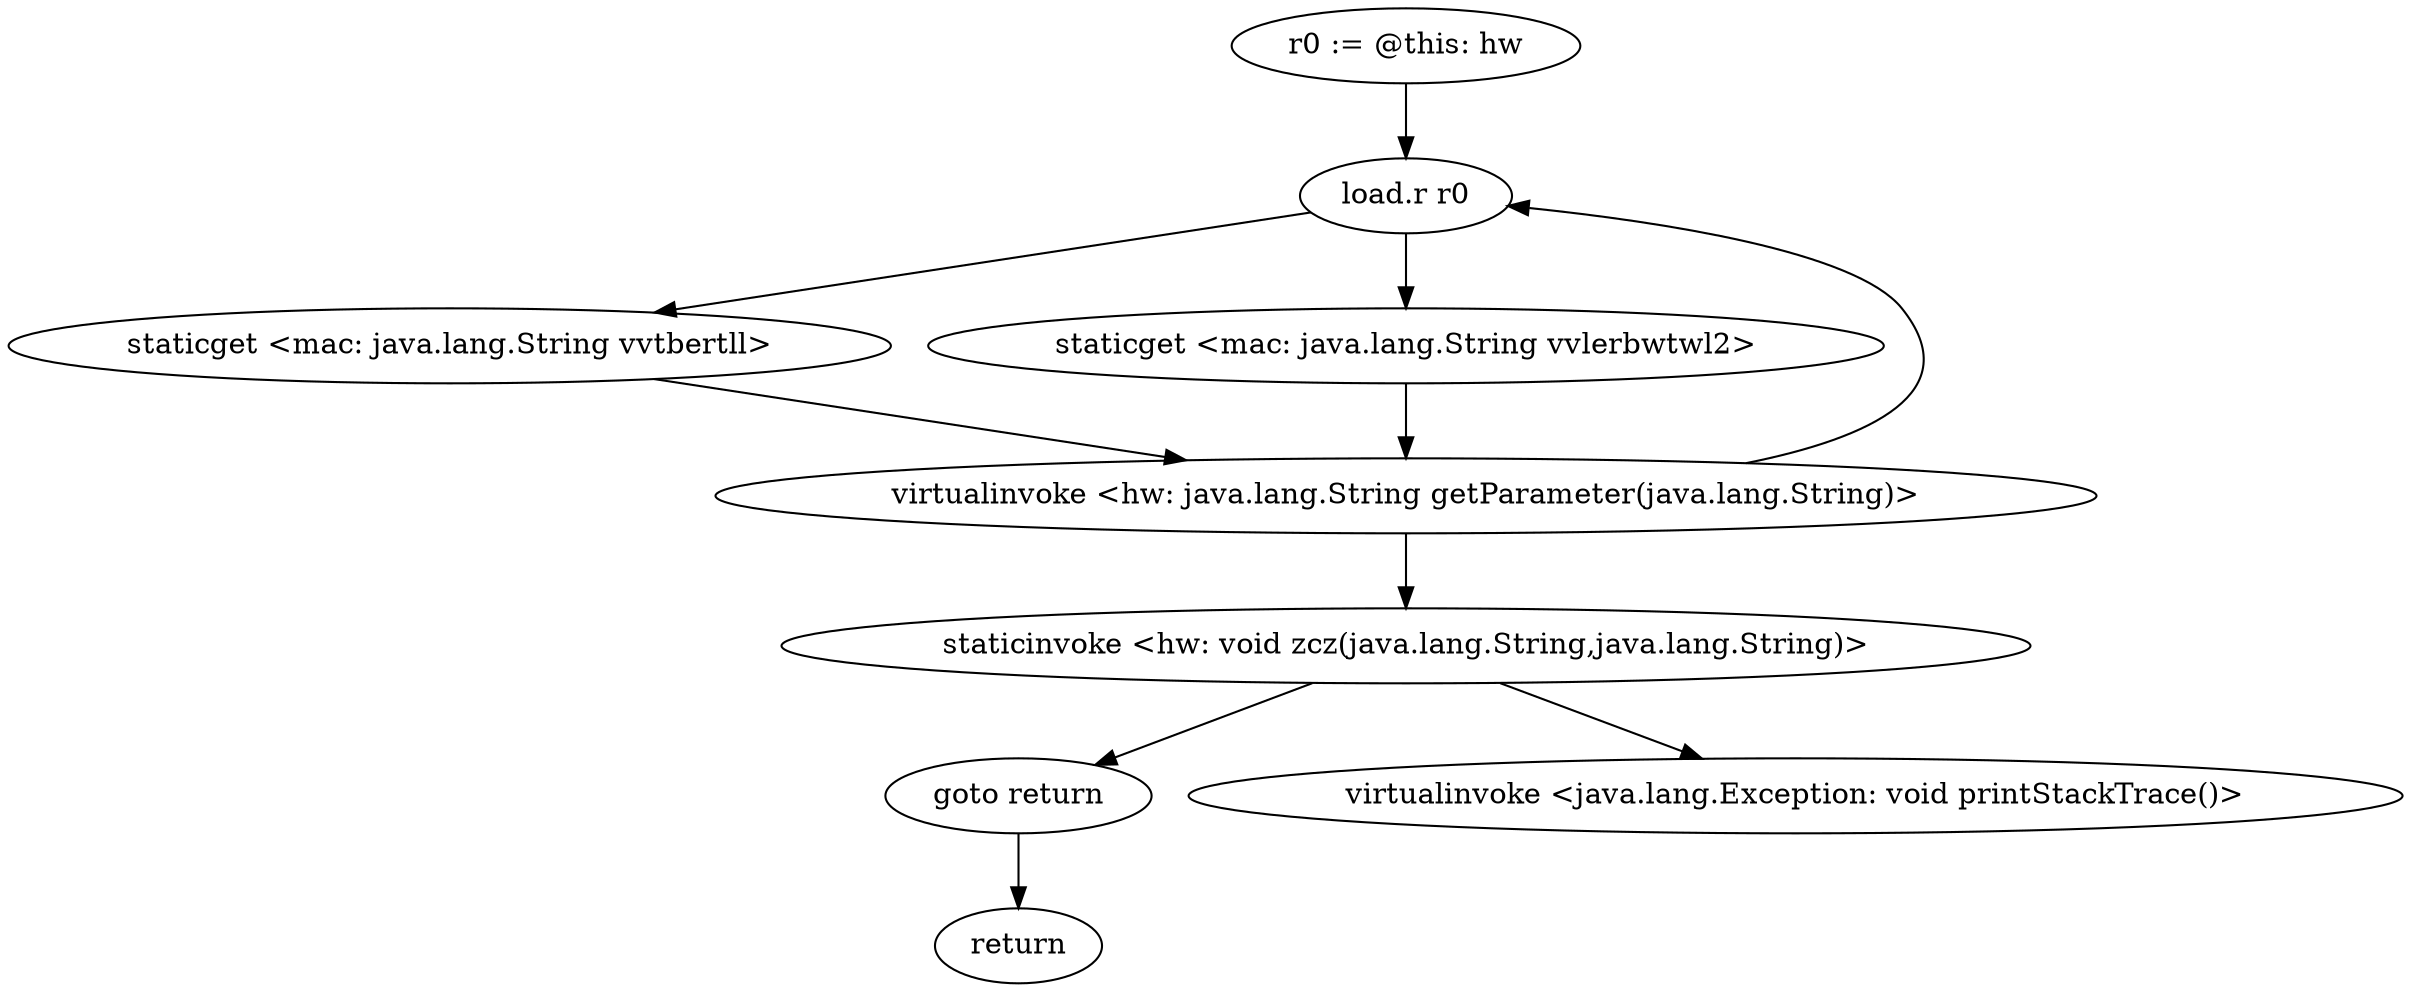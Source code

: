 digraph "" {
    "r0 := @this: hw"
    "load.r r0"
    "r0 := @this: hw"->"load.r r0";
    "staticget <mac: java.lang.String vvtbertll>"
    "load.r r0"->"staticget <mac: java.lang.String vvtbertll>";
    "virtualinvoke <hw: java.lang.String getParameter(java.lang.String)>"
    "staticget <mac: java.lang.String vvtbertll>"->"virtualinvoke <hw: java.lang.String getParameter(java.lang.String)>";
    "virtualinvoke <hw: java.lang.String getParameter(java.lang.String)>"->"load.r r0";
    "staticget <mac: java.lang.String vvlerbwtwl2>"
    "load.r r0"->"staticget <mac: java.lang.String vvlerbwtwl2>";
    "staticget <mac: java.lang.String vvlerbwtwl2>"->"virtualinvoke <hw: java.lang.String getParameter(java.lang.String)>";
    "staticinvoke <hw: void zcz(java.lang.String,java.lang.String)>"
    "virtualinvoke <hw: java.lang.String getParameter(java.lang.String)>"->"staticinvoke <hw: void zcz(java.lang.String,java.lang.String)>";
    "goto return"
    "staticinvoke <hw: void zcz(java.lang.String,java.lang.String)>"->"goto return";
    "return"
    "goto return"->"return";
    "virtualinvoke <java.lang.Exception: void printStackTrace()>"
    "staticinvoke <hw: void zcz(java.lang.String,java.lang.String)>"->"virtualinvoke <java.lang.Exception: void printStackTrace()>";
}
